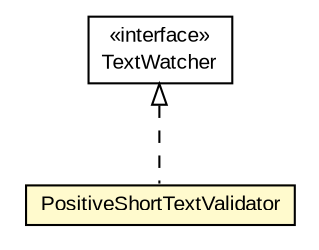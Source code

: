 #!/usr/local/bin/dot
#
# Class diagram 
# Generated by UMLGraph version R5_6-24-gf6e263 (http://www.umlgraph.org/)
#

digraph G {
	edge [fontname="arial",fontsize=10,labelfontname="arial",labelfontsize=10];
	node [fontname="arial",fontsize=10,shape=plaintext];
	nodesep=0.25;
	ranksep=0.5;
	// org.osmdroid.model.PositiveShortTextValidator
	c32611 [label=<<table title="org.osmdroid.model.PositiveShortTextValidator" border="0" cellborder="1" cellspacing="0" cellpadding="2" port="p" bgcolor="lemonChiffon" href="./PositiveShortTextValidator.html">
		<tr><td><table border="0" cellspacing="0" cellpadding="1">
<tr><td align="center" balign="center"> PositiveShortTextValidator </td></tr>
		</table></td></tr>
		</table>>, URL="./PositiveShortTextValidator.html", fontname="arial", fontcolor="black", fontsize=10.0];
	//org.osmdroid.model.PositiveShortTextValidator implements android.text.TextWatcher
	c32786:p -> c32611:p [dir=back,arrowtail=empty,style=dashed];
	// android.text.TextWatcher
	c32786 [label=<<table title="android.text.TextWatcher" border="0" cellborder="1" cellspacing="0" cellpadding="2" port="p" href="http://java.sun.com/j2se/1.4.2/docs/api/android/text/TextWatcher.html">
		<tr><td><table border="0" cellspacing="0" cellpadding="1">
<tr><td align="center" balign="center"> &#171;interface&#187; </td></tr>
<tr><td align="center" balign="center"> TextWatcher </td></tr>
		</table></td></tr>
		</table>>, URL="http://java.sun.com/j2se/1.4.2/docs/api/android/text/TextWatcher.html", fontname="arial", fontcolor="black", fontsize=10.0];
}


